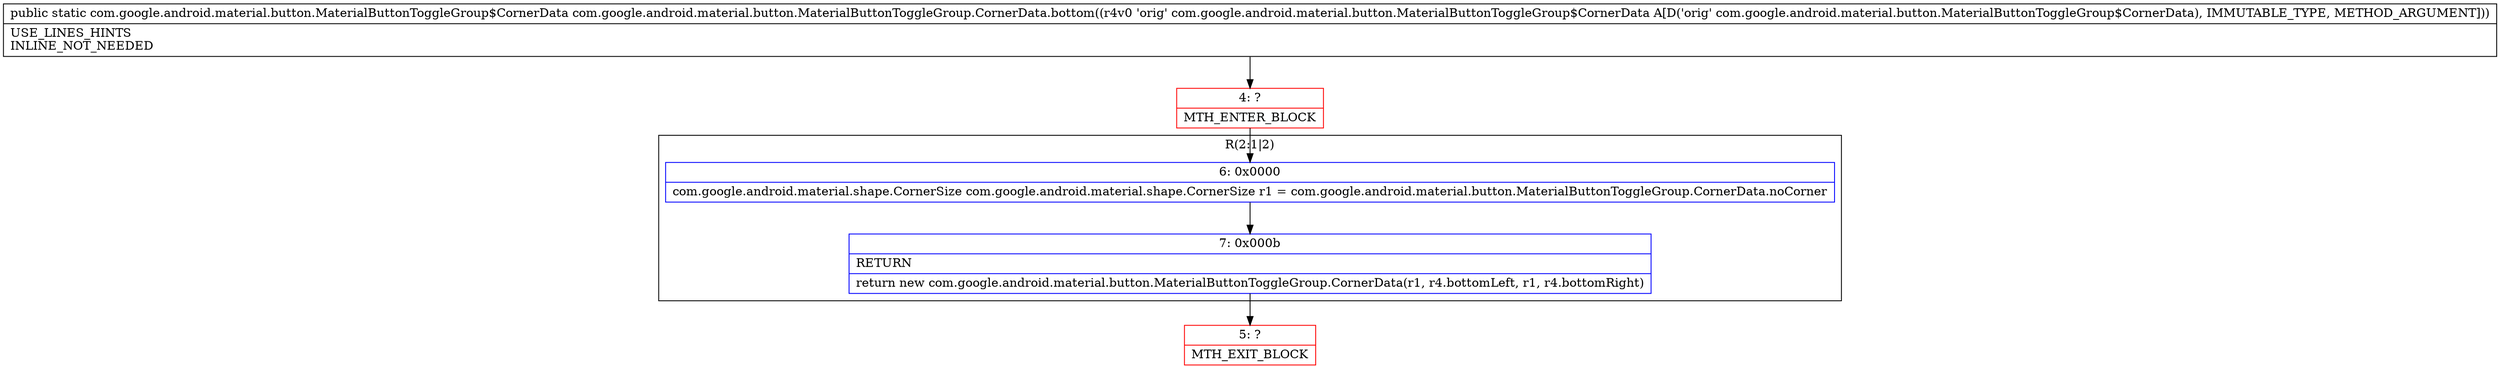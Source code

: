 digraph "CFG forcom.google.android.material.button.MaterialButtonToggleGroup.CornerData.bottom(Lcom\/google\/android\/material\/button\/MaterialButtonToggleGroup$CornerData;)Lcom\/google\/android\/material\/button\/MaterialButtonToggleGroup$CornerData;" {
subgraph cluster_Region_935420266 {
label = "R(2:1|2)";
node [shape=record,color=blue];
Node_6 [shape=record,label="{6\:\ 0x0000|com.google.android.material.shape.CornerSize com.google.android.material.shape.CornerSize r1 = com.google.android.material.button.MaterialButtonToggleGroup.CornerData.noCorner\l}"];
Node_7 [shape=record,label="{7\:\ 0x000b|RETURN\l|return new com.google.android.material.button.MaterialButtonToggleGroup.CornerData(r1, r4.bottomLeft, r1, r4.bottomRight)\l}"];
}
Node_4 [shape=record,color=red,label="{4\:\ ?|MTH_ENTER_BLOCK\l}"];
Node_5 [shape=record,color=red,label="{5\:\ ?|MTH_EXIT_BLOCK\l}"];
MethodNode[shape=record,label="{public static com.google.android.material.button.MaterialButtonToggleGroup$CornerData com.google.android.material.button.MaterialButtonToggleGroup.CornerData.bottom((r4v0 'orig' com.google.android.material.button.MaterialButtonToggleGroup$CornerData A[D('orig' com.google.android.material.button.MaterialButtonToggleGroup$CornerData), IMMUTABLE_TYPE, METHOD_ARGUMENT]))  | USE_LINES_HINTS\lINLINE_NOT_NEEDED\l}"];
MethodNode -> Node_4;Node_6 -> Node_7;
Node_7 -> Node_5;
Node_4 -> Node_6;
}

